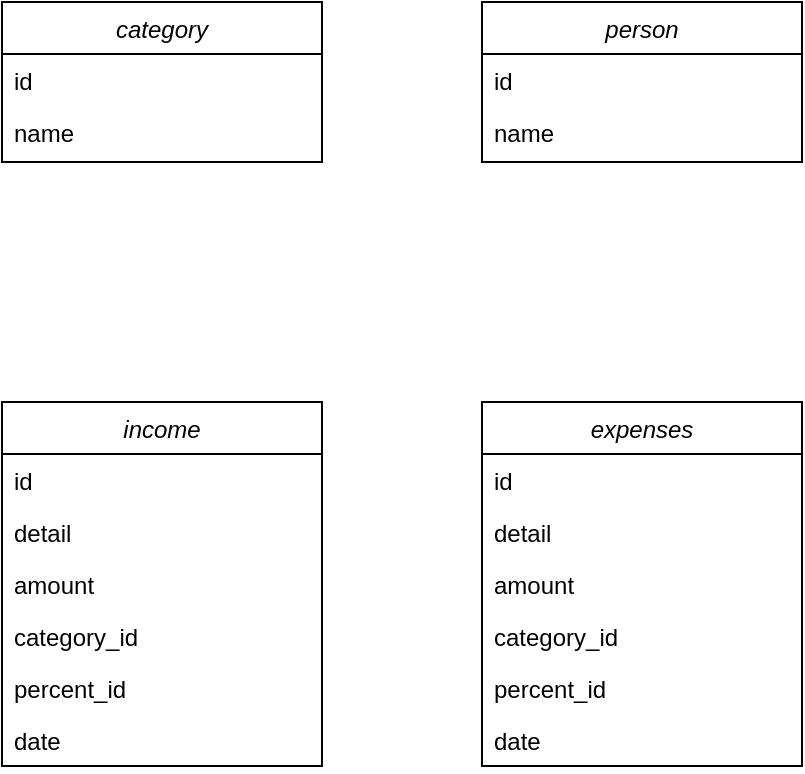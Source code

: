 <mxfile version="24.1.0" type="device">
  <diagram id="C5RBs43oDa-KdzZeNtuy" name="Page-1">
    <mxGraphModel dx="792" dy="490" grid="1" gridSize="10" guides="1" tooltips="1" connect="1" arrows="1" fold="1" page="1" pageScale="1" pageWidth="827" pageHeight="1169" math="0" shadow="0">
      <root>
        <mxCell id="WIyWlLk6GJQsqaUBKTNV-0" />
        <mxCell id="WIyWlLk6GJQsqaUBKTNV-1" parent="WIyWlLk6GJQsqaUBKTNV-0" />
        <mxCell id="zkfFHV4jXpPFQw0GAbJ--0" value="category" style="swimlane;fontStyle=2;align=center;verticalAlign=top;childLayout=stackLayout;horizontal=1;startSize=26;horizontalStack=0;resizeParent=1;resizeLast=0;collapsible=1;marginBottom=0;rounded=0;shadow=0;strokeWidth=1;" parent="WIyWlLk6GJQsqaUBKTNV-1" vertex="1">
          <mxGeometry x="200" y="120" width="160" height="80" as="geometry">
            <mxRectangle x="230" y="140" width="160" height="26" as="alternateBounds" />
          </mxGeometry>
        </mxCell>
        <mxCell id="zkfFHV4jXpPFQw0GAbJ--1" value="id" style="text;align=left;verticalAlign=top;spacingLeft=4;spacingRight=4;overflow=hidden;rotatable=0;points=[[0,0.5],[1,0.5]];portConstraint=eastwest;" parent="zkfFHV4jXpPFQw0GAbJ--0" vertex="1">
          <mxGeometry y="26" width="160" height="26" as="geometry" />
        </mxCell>
        <mxCell id="zkfFHV4jXpPFQw0GAbJ--2" value="name" style="text;align=left;verticalAlign=top;spacingLeft=4;spacingRight=4;overflow=hidden;rotatable=0;points=[[0,0.5],[1,0.5]];portConstraint=eastwest;rounded=0;shadow=0;html=0;" parent="zkfFHV4jXpPFQw0GAbJ--0" vertex="1">
          <mxGeometry y="52" width="160" height="26" as="geometry" />
        </mxCell>
        <mxCell id="Wdwu3-Jh-Wzh-q9EsTAP-1" value="person" style="swimlane;fontStyle=2;align=center;verticalAlign=top;childLayout=stackLayout;horizontal=1;startSize=26;horizontalStack=0;resizeParent=1;resizeLast=0;collapsible=1;marginBottom=0;rounded=0;shadow=0;strokeWidth=1;" vertex="1" parent="WIyWlLk6GJQsqaUBKTNV-1">
          <mxGeometry x="440" y="120" width="160" height="80" as="geometry">
            <mxRectangle x="230" y="140" width="160" height="26" as="alternateBounds" />
          </mxGeometry>
        </mxCell>
        <mxCell id="Wdwu3-Jh-Wzh-q9EsTAP-2" value="id" style="text;align=left;verticalAlign=top;spacingLeft=4;spacingRight=4;overflow=hidden;rotatable=0;points=[[0,0.5],[1,0.5]];portConstraint=eastwest;" vertex="1" parent="Wdwu3-Jh-Wzh-q9EsTAP-1">
          <mxGeometry y="26" width="160" height="26" as="geometry" />
        </mxCell>
        <mxCell id="Wdwu3-Jh-Wzh-q9EsTAP-3" value="name" style="text;align=left;verticalAlign=top;spacingLeft=4;spacingRight=4;overflow=hidden;rotatable=0;points=[[0,0.5],[1,0.5]];portConstraint=eastwest;rounded=0;shadow=0;html=0;" vertex="1" parent="Wdwu3-Jh-Wzh-q9EsTAP-1">
          <mxGeometry y="52" width="160" height="26" as="geometry" />
        </mxCell>
        <mxCell id="Wdwu3-Jh-Wzh-q9EsTAP-4" value="income" style="swimlane;fontStyle=2;align=center;verticalAlign=top;childLayout=stackLayout;horizontal=1;startSize=26;horizontalStack=0;resizeParent=1;resizeLast=0;collapsible=1;marginBottom=0;rounded=0;shadow=0;strokeWidth=1;" vertex="1" parent="WIyWlLk6GJQsqaUBKTNV-1">
          <mxGeometry x="200" y="320" width="160" height="182" as="geometry">
            <mxRectangle x="230" y="140" width="160" height="26" as="alternateBounds" />
          </mxGeometry>
        </mxCell>
        <mxCell id="Wdwu3-Jh-Wzh-q9EsTAP-5" value="id" style="text;align=left;verticalAlign=top;spacingLeft=4;spacingRight=4;overflow=hidden;rotatable=0;points=[[0,0.5],[1,0.5]];portConstraint=eastwest;" vertex="1" parent="Wdwu3-Jh-Wzh-q9EsTAP-4">
          <mxGeometry y="26" width="160" height="26" as="geometry" />
        </mxCell>
        <mxCell id="Wdwu3-Jh-Wzh-q9EsTAP-6" value="detail" style="text;align=left;verticalAlign=top;spacingLeft=4;spacingRight=4;overflow=hidden;rotatable=0;points=[[0,0.5],[1,0.5]];portConstraint=eastwest;rounded=0;shadow=0;html=0;" vertex="1" parent="Wdwu3-Jh-Wzh-q9EsTAP-4">
          <mxGeometry y="52" width="160" height="26" as="geometry" />
        </mxCell>
        <mxCell id="Wdwu3-Jh-Wzh-q9EsTAP-12" value="amount" style="text;align=left;verticalAlign=top;spacingLeft=4;spacingRight=4;overflow=hidden;rotatable=0;points=[[0,0.5],[1,0.5]];portConstraint=eastwest;rounded=0;shadow=0;html=0;" vertex="1" parent="Wdwu3-Jh-Wzh-q9EsTAP-4">
          <mxGeometry y="78" width="160" height="26" as="geometry" />
        </mxCell>
        <mxCell id="Wdwu3-Jh-Wzh-q9EsTAP-17" value="category_id" style="text;align=left;verticalAlign=top;spacingLeft=4;spacingRight=4;overflow=hidden;rotatable=0;points=[[0,0.5],[1,0.5]];portConstraint=eastwest;rounded=0;shadow=0;html=0;" vertex="1" parent="Wdwu3-Jh-Wzh-q9EsTAP-4">
          <mxGeometry y="104" width="160" height="26" as="geometry" />
        </mxCell>
        <mxCell id="Wdwu3-Jh-Wzh-q9EsTAP-18" value="percent_id" style="text;align=left;verticalAlign=top;spacingLeft=4;spacingRight=4;overflow=hidden;rotatable=0;points=[[0,0.5],[1,0.5]];portConstraint=eastwest;rounded=0;shadow=0;html=0;" vertex="1" parent="Wdwu3-Jh-Wzh-q9EsTAP-4">
          <mxGeometry y="130" width="160" height="26" as="geometry" />
        </mxCell>
        <mxCell id="Wdwu3-Jh-Wzh-q9EsTAP-25" value="date" style="text;align=left;verticalAlign=top;spacingLeft=4;spacingRight=4;overflow=hidden;rotatable=0;points=[[0,0.5],[1,0.5]];portConstraint=eastwest;rounded=0;shadow=0;html=0;" vertex="1" parent="Wdwu3-Jh-Wzh-q9EsTAP-4">
          <mxGeometry y="156" width="160" height="26" as="geometry" />
        </mxCell>
        <mxCell id="Wdwu3-Jh-Wzh-q9EsTAP-19" value="expenses&#xa;" style="swimlane;fontStyle=2;align=center;verticalAlign=top;childLayout=stackLayout;horizontal=1;startSize=26;horizontalStack=0;resizeParent=1;resizeLast=0;collapsible=1;marginBottom=0;rounded=0;shadow=0;strokeWidth=1;" vertex="1" parent="WIyWlLk6GJQsqaUBKTNV-1">
          <mxGeometry x="440" y="320" width="160" height="182" as="geometry">
            <mxRectangle x="230" y="140" width="160" height="26" as="alternateBounds" />
          </mxGeometry>
        </mxCell>
        <mxCell id="Wdwu3-Jh-Wzh-q9EsTAP-20" value="id" style="text;align=left;verticalAlign=top;spacingLeft=4;spacingRight=4;overflow=hidden;rotatable=0;points=[[0,0.5],[1,0.5]];portConstraint=eastwest;" vertex="1" parent="Wdwu3-Jh-Wzh-q9EsTAP-19">
          <mxGeometry y="26" width="160" height="26" as="geometry" />
        </mxCell>
        <mxCell id="Wdwu3-Jh-Wzh-q9EsTAP-21" value="detail" style="text;align=left;verticalAlign=top;spacingLeft=4;spacingRight=4;overflow=hidden;rotatable=0;points=[[0,0.5],[1,0.5]];portConstraint=eastwest;rounded=0;shadow=0;html=0;" vertex="1" parent="Wdwu3-Jh-Wzh-q9EsTAP-19">
          <mxGeometry y="52" width="160" height="26" as="geometry" />
        </mxCell>
        <mxCell id="Wdwu3-Jh-Wzh-q9EsTAP-22" value="amount" style="text;align=left;verticalAlign=top;spacingLeft=4;spacingRight=4;overflow=hidden;rotatable=0;points=[[0,0.5],[1,0.5]];portConstraint=eastwest;rounded=0;shadow=0;html=0;" vertex="1" parent="Wdwu3-Jh-Wzh-q9EsTAP-19">
          <mxGeometry y="78" width="160" height="26" as="geometry" />
        </mxCell>
        <mxCell id="Wdwu3-Jh-Wzh-q9EsTAP-23" value="category_id" style="text;align=left;verticalAlign=top;spacingLeft=4;spacingRight=4;overflow=hidden;rotatable=0;points=[[0,0.5],[1,0.5]];portConstraint=eastwest;rounded=0;shadow=0;html=0;" vertex="1" parent="Wdwu3-Jh-Wzh-q9EsTAP-19">
          <mxGeometry y="104" width="160" height="26" as="geometry" />
        </mxCell>
        <mxCell id="Wdwu3-Jh-Wzh-q9EsTAP-24" value="percent_id" style="text;align=left;verticalAlign=top;spacingLeft=4;spacingRight=4;overflow=hidden;rotatable=0;points=[[0,0.5],[1,0.5]];portConstraint=eastwest;rounded=0;shadow=0;html=0;" vertex="1" parent="Wdwu3-Jh-Wzh-q9EsTAP-19">
          <mxGeometry y="130" width="160" height="26" as="geometry" />
        </mxCell>
        <mxCell id="Wdwu3-Jh-Wzh-q9EsTAP-26" value="date" style="text;align=left;verticalAlign=top;spacingLeft=4;spacingRight=4;overflow=hidden;rotatable=0;points=[[0,0.5],[1,0.5]];portConstraint=eastwest;rounded=0;shadow=0;html=0;" vertex="1" parent="Wdwu3-Jh-Wzh-q9EsTAP-19">
          <mxGeometry y="156" width="160" height="26" as="geometry" />
        </mxCell>
      </root>
    </mxGraphModel>
  </diagram>
</mxfile>

